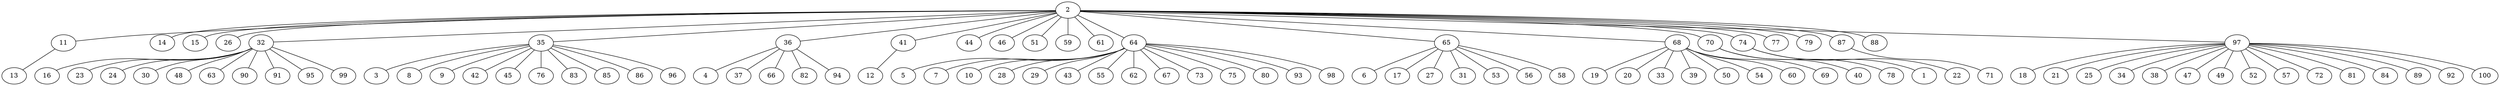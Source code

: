 graph {
2--11
2--14
2--15
2--26
2--32
2--35
2--36
2--41
2--44
2--46
2--51
2--59
2--61
2--64
2--65
2--68
2--70
2--74
2--77
2--79
2--87
2--88
2--97
32--16
32--23
32--24
32--30
32--48
32--63
32--90
32--91
32--95
32--99
64--5
64--7
64--10
64--28
64--29
64--43
64--55
64--62
64--67
64--73
64--75
64--80
64--93
64--98
65--6
65--17
65--27
65--31
65--53
65--56
65--58
97--18
97--21
97--25
97--34
97--38
97--47
97--49
97--52
97--57
97--72
97--81
97--84
97--89
97--92
97--100
35--3
35--8
35--9
35--42
35--45
35--76
35--83
35--85
35--86
35--96
36--4
36--37
36--66
36--82
36--94
68--19
68--20
68--33
68--39
68--50
68--54
68--60
68--69
70--40
70--78
41--12
74--1
74--22
11--13
87--71
}
